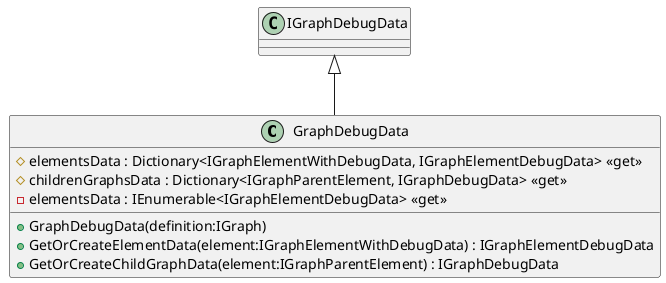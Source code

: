 @startuml
class GraphDebugData {
    # elementsData : Dictionary<IGraphElementWithDebugData, IGraphElementDebugData> <<get>>
    # childrenGraphsData : Dictionary<IGraphParentElement, IGraphDebugData> <<get>>
    - elementsData : IEnumerable<IGraphElementDebugData> <<get>>
    + GraphDebugData(definition:IGraph)
    + GetOrCreateElementData(element:IGraphElementWithDebugData) : IGraphElementDebugData
    + GetOrCreateChildGraphData(element:IGraphParentElement) : IGraphDebugData
}
IGraphDebugData <|-- GraphDebugData
@enduml
